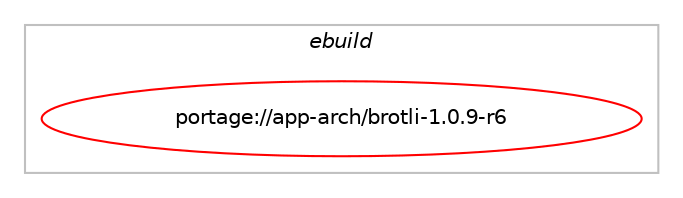 digraph prolog {

# *************
# Graph options
# *************

newrank=true;
concentrate=true;
compound=true;
graph [rankdir=LR,fontname=Helvetica,fontsize=10,ranksep=1.5];#, ranksep=2.5, nodesep=0.2];
edge  [arrowhead=vee];
node  [fontname=Helvetica,fontsize=10];

# **********
# The ebuild
# **********

subgraph cluster_leftcol {
color=gray;
label=<<i>ebuild</i>>;
id [label="portage://app-arch/brotli-1.0.9-r6", color=red, width=4, href="../app-arch/brotli-1.0.9-r6.svg"];
}

# ****************
# The dependencies
# ****************

subgraph cluster_midcol {
color=gray;
label=<<i>dependencies</i>>;
subgraph cluster_compile {
fillcolor="#eeeeee";
style=filled;
label=<<i>compile</i>>;
# *** BEGIN UNKNOWN DEPENDENCY TYPE (TODO) ***
# id -> equal(use_conditional_group(positive,python,portage://app-arch/brotli-1.0.9-r6,[use_conditional_group(positive,python_targets_pypy3,portage://app-arch/brotli-1.0.9-r6,[package_dependency(portage://app-arch/brotli-1.0.9-r6,install,no,dev-python,pypy3,none,[,,],any_same_slot,[])]),use_conditional_group(positive,python_targets_python3_10,portage://app-arch/brotli-1.0.9-r6,[package_dependency(portage://app-arch/brotli-1.0.9-r6,install,no,dev-lang,python,none,[,,],[slot(3.10)],[])]),use_conditional_group(positive,python_targets_python3_11,portage://app-arch/brotli-1.0.9-r6,[package_dependency(portage://app-arch/brotli-1.0.9-r6,install,no,dev-lang,python,none,[,,],[slot(3.11)],[])]),use_conditional_group(positive,python_targets_python3_12,portage://app-arch/brotli-1.0.9-r6,[package_dependency(portage://app-arch/brotli-1.0.9-r6,install,no,dev-lang,python,none,[,,],[slot(3.12)],[])])]))
# *** END UNKNOWN DEPENDENCY TYPE (TODO) ***

}
subgraph cluster_compileandrun {
fillcolor="#eeeeee";
style=filled;
label=<<i>compile and run</i>>;
}
subgraph cluster_run {
fillcolor="#eeeeee";
style=filled;
label=<<i>run</i>>;
# *** BEGIN UNKNOWN DEPENDENCY TYPE (TODO) ***
# id -> equal(use_conditional_group(positive,python,portage://app-arch/brotli-1.0.9-r6,[use_conditional_group(positive,python_targets_pypy3,portage://app-arch/brotli-1.0.9-r6,[package_dependency(portage://app-arch/brotli-1.0.9-r6,run,no,dev-python,pypy3,none,[,,],any_same_slot,[])]),use_conditional_group(positive,python_targets_python3_10,portage://app-arch/brotli-1.0.9-r6,[package_dependency(portage://app-arch/brotli-1.0.9-r6,run,no,dev-lang,python,none,[,,],[slot(3.10)],[])]),use_conditional_group(positive,python_targets_python3_11,portage://app-arch/brotli-1.0.9-r6,[package_dependency(portage://app-arch/brotli-1.0.9-r6,run,no,dev-lang,python,none,[,,],[slot(3.11)],[])]),use_conditional_group(positive,python_targets_python3_12,portage://app-arch/brotli-1.0.9-r6,[package_dependency(portage://app-arch/brotli-1.0.9-r6,run,no,dev-lang,python,none,[,,],[slot(3.12)],[])])]))
# *** END UNKNOWN DEPENDENCY TYPE (TODO) ***

}
}

# **************
# The candidates
# **************

subgraph cluster_choices {
rank=same;
color=gray;
label=<<i>candidates</i>>;

}

}
